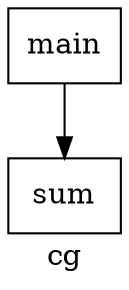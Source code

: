 digraph "cg"{
	label="cg";


	// Define the nodes
	N1 [shape=rectangle, color=black,label="sum"];
	N2 [shape=rectangle, color=black,label="main"];


	// Define the edges
	N2 -> N1[color=black,label=""];
}
